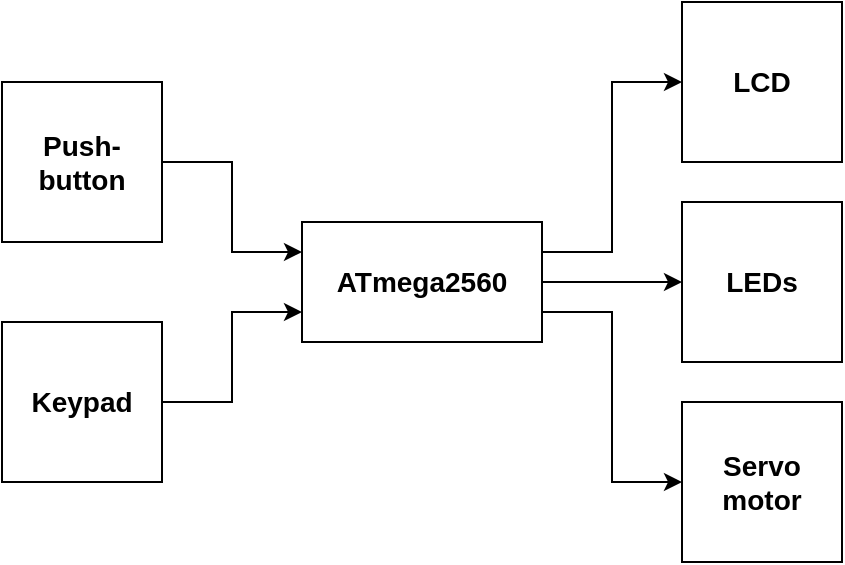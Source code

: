 <mxfile version="13.7.9" type="device"><diagram id="r11Ts7Rm0htHOpLjKHoN" name="Page-1"><mxGraphModel dx="1024" dy="601" grid="1" gridSize="10" guides="1" tooltips="1" connect="1" arrows="1" fold="1" page="1" pageScale="1" pageWidth="827" pageHeight="1169" math="0" shadow="0"><root><mxCell id="0"/><mxCell id="1" parent="0"/><mxCell id="Er7lSEZyVtm9_xJuS1pR-15" style="edgeStyle=orthogonalEdgeStyle;rounded=0;orthogonalLoop=1;jettySize=auto;html=1;exitX=1;exitY=0.25;exitDx=0;exitDy=0;entryX=0;entryY=0.5;entryDx=0;entryDy=0;fontSize=14;" edge="1" parent="1" source="Er7lSEZyVtm9_xJuS1pR-2" target="Er7lSEZyVtm9_xJuS1pR-7"><mxGeometry relative="1" as="geometry"/></mxCell><mxCell id="Er7lSEZyVtm9_xJuS1pR-16" style="edgeStyle=orthogonalEdgeStyle;rounded=0;orthogonalLoop=1;jettySize=auto;html=1;exitX=1;exitY=0.5;exitDx=0;exitDy=0;entryX=0;entryY=0.5;entryDx=0;entryDy=0;fontSize=14;" edge="1" parent="1" source="Er7lSEZyVtm9_xJuS1pR-2" target="Er7lSEZyVtm9_xJuS1pR-12"><mxGeometry relative="1" as="geometry"/></mxCell><mxCell id="Er7lSEZyVtm9_xJuS1pR-17" style="edgeStyle=orthogonalEdgeStyle;rounded=0;orthogonalLoop=1;jettySize=auto;html=1;exitX=1;exitY=0.75;exitDx=0;exitDy=0;entryX=0;entryY=0.5;entryDx=0;entryDy=0;fontSize=14;" edge="1" parent="1" source="Er7lSEZyVtm9_xJuS1pR-2" target="Er7lSEZyVtm9_xJuS1pR-5"><mxGeometry relative="1" as="geometry"/></mxCell><mxCell id="Er7lSEZyVtm9_xJuS1pR-2" value="ATmega2560" style="rounded=0;whiteSpace=wrap;html=1;fontSize=14;fontStyle=1" vertex="1" parent="1"><mxGeometry x="380" y="180" width="120" height="60" as="geometry"/></mxCell><mxCell id="Er7lSEZyVtm9_xJuS1pR-14" style="edgeStyle=orthogonalEdgeStyle;rounded=0;orthogonalLoop=1;jettySize=auto;html=1;exitX=1;exitY=0.5;exitDx=0;exitDy=0;entryX=0;entryY=0.25;entryDx=0;entryDy=0;fontSize=14;" edge="1" parent="1" source="Er7lSEZyVtm9_xJuS1pR-4" target="Er7lSEZyVtm9_xJuS1pR-2"><mxGeometry relative="1" as="geometry"/></mxCell><mxCell id="Er7lSEZyVtm9_xJuS1pR-4" value="&lt;font style=&quot;font-size: 14px&quot;&gt;&lt;b&gt;Push-button&lt;/b&gt;&lt;/font&gt;" style="whiteSpace=wrap;html=1;aspect=fixed;strokeWidth=1;" vertex="1" parent="1"><mxGeometry x="230" y="110" width="80" height="80" as="geometry"/></mxCell><mxCell id="Er7lSEZyVtm9_xJuS1pR-5" value="&lt;font style=&quot;font-size: 14px&quot;&gt;&lt;b&gt;Servo motor&lt;/b&gt;&lt;/font&gt;" style="whiteSpace=wrap;html=1;aspect=fixed;strokeWidth=1;" vertex="1" parent="1"><mxGeometry x="570" y="270" width="80" height="80" as="geometry"/></mxCell><mxCell id="Er7lSEZyVtm9_xJuS1pR-13" style="edgeStyle=orthogonalEdgeStyle;rounded=0;orthogonalLoop=1;jettySize=auto;html=1;exitX=1;exitY=0.5;exitDx=0;exitDy=0;entryX=0;entryY=0.75;entryDx=0;entryDy=0;fontSize=14;" edge="1" parent="1" source="Er7lSEZyVtm9_xJuS1pR-6" target="Er7lSEZyVtm9_xJuS1pR-2"><mxGeometry relative="1" as="geometry"/></mxCell><mxCell id="Er7lSEZyVtm9_xJuS1pR-6" value="&lt;span style=&quot;font-size: 14px&quot;&gt;&lt;b&gt;Keypad&lt;/b&gt;&lt;/span&gt;" style="whiteSpace=wrap;html=1;aspect=fixed;strokeWidth=1;" vertex="1" parent="1"><mxGeometry x="230" y="230" width="80" height="80" as="geometry"/></mxCell><mxCell id="Er7lSEZyVtm9_xJuS1pR-7" value="&lt;font style=&quot;font-size: 14px&quot;&gt;&lt;b&gt;LCD&lt;/b&gt;&lt;/font&gt;" style="whiteSpace=wrap;html=1;aspect=fixed;strokeWidth=1;" vertex="1" parent="1"><mxGeometry x="570" y="70" width="80" height="80" as="geometry"/></mxCell><mxCell id="Er7lSEZyVtm9_xJuS1pR-12" value="&lt;font style=&quot;font-size: 14px&quot;&gt;&lt;b&gt;LEDs&lt;/b&gt;&lt;/font&gt;" style="whiteSpace=wrap;html=1;aspect=fixed;strokeWidth=1;" vertex="1" parent="1"><mxGeometry x="570" y="170" width="80" height="80" as="geometry"/></mxCell></root></mxGraphModel></diagram></mxfile>